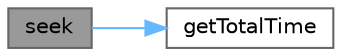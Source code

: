 digraph "seek"
{
 // LATEX_PDF_SIZE
  bgcolor="transparent";
  edge [fontname=Helvetica,fontsize=10,labelfontname=Helvetica,labelfontsize=10];
  node [fontname=Helvetica,fontsize=10,shape=box,height=0.2,width=0.4];
  rankdir="LR";
  Node1 [id="Node000001",label="seek",height=0.2,width=0.4,color="gray40", fillcolor="grey60", style="filled", fontcolor="black",tooltip="跳转到指定位置"];
  Node1 -> Node2 [id="edge1_Node000001_Node000002",color="steelblue1",style="solid",tooltip=" "];
  Node2 [id="Node000002",label="getTotalTime",height=0.2,width=0.4,color="grey40", fillcolor="white", style="filled",URL="$class_video_player.html#aa275151dd1700d9e195183dbb932e5ce",tooltip="获取总时长"];
}
